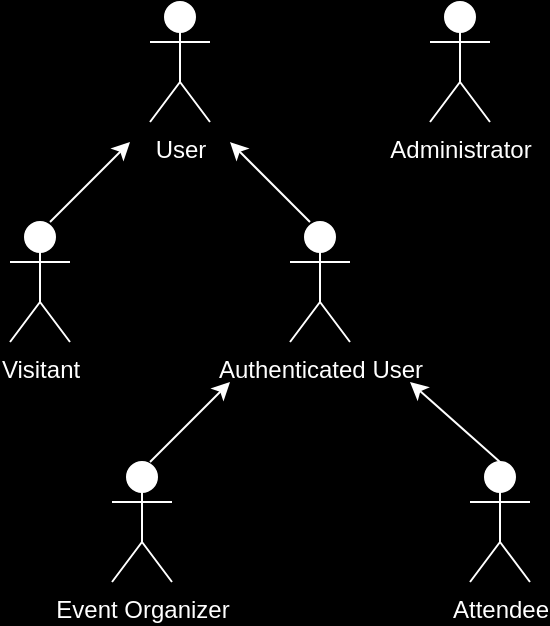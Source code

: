 <mxfile version="21.8.0" type="github">
  <diagram name="Page-1" id="T-q-QK6WSlPgKNuvUnEv">
    <mxGraphModel dx="954" dy="642" grid="1" gridSize="10" guides="1" tooltips="1" connect="1" arrows="1" fold="1" page="1" pageScale="1" pageWidth="850" pageHeight="1100" background="#000000" math="0" shadow="0">
      <root>
        <mxCell id="0" />
        <mxCell id="1" parent="0" />
        <mxCell id="DTFmvOom9XdBedxrRoef-3" value="Authenticated User" style="shape=umlActor;verticalLabelPosition=bottom;verticalAlign=top;html=1;outlineConnect=0;strokeColor=#FFFFFF;fontColor=#FFFFFF;" parent="1" vertex="1">
          <mxGeometry x="320" y="190" width="30" height="60" as="geometry" />
        </mxCell>
        <mxCell id="DTFmvOom9XdBedxrRoef-4" value="Attendee" style="shape=umlActor;verticalLabelPosition=bottom;verticalAlign=top;html=1;outlineConnect=0;strokeColor=#FFFFFF;fontColor=#FFFFFF;" parent="1" vertex="1">
          <mxGeometry x="410" y="310" width="30" height="60" as="geometry" />
        </mxCell>
        <mxCell id="DTFmvOom9XdBedxrRoef-7" value="Event Organizer" style="shape=umlActor;verticalLabelPosition=bottom;verticalAlign=top;html=1;outlineConnect=0;strokeColor=#FFFFFF;fontColor=#FFFFFF;" parent="1" vertex="1">
          <mxGeometry x="231" y="310" width="30" height="60" as="geometry" />
        </mxCell>
        <mxCell id="DTFmvOom9XdBedxrRoef-11" value="Visitant" style="shape=umlActor;verticalLabelPosition=bottom;verticalAlign=top;html=1;outlineConnect=0;fontColor=#FFFFFF;strokeColor=#FFFFFF;" parent="1" vertex="1">
          <mxGeometry x="180" y="190" width="30" height="60" as="geometry" />
        </mxCell>
        <mxCell id="DTFmvOom9XdBedxrRoef-12" value="User" style="shape=umlActor;verticalLabelPosition=bottom;verticalAlign=top;html=1;outlineConnect=0;strokeColor=#FFFFFF;fontColor=#FFFFFF;" parent="1" vertex="1">
          <mxGeometry x="250" y="80" width="30" height="60" as="geometry" />
        </mxCell>
        <mxCell id="DTFmvOom9XdBedxrRoef-13" value="Administrator" style="shape=umlActor;verticalLabelPosition=bottom;verticalAlign=top;html=1;outlineConnect=0;strokeColor=#FFFFFF;fontColor=#FFFFFF;" parent="1" vertex="1">
          <mxGeometry x="390" y="80" width="30" height="60" as="geometry" />
        </mxCell>
        <mxCell id="DTFmvOom9XdBedxrRoef-17" value="" style="endArrow=classic;html=1;rounded=0;exitX=0.5;exitY=0;exitDx=0;exitDy=0;exitPerimeter=0;strokeColor=#FFFFFF;" parent="1" source="DTFmvOom9XdBedxrRoef-4" edge="1">
          <mxGeometry width="50" height="50" relative="1" as="geometry">
            <mxPoint x="330" y="310" as="sourcePoint" />
            <mxPoint x="380" y="270" as="targetPoint" />
          </mxGeometry>
        </mxCell>
        <mxCell id="DTFmvOom9XdBedxrRoef-18" value="" style="endArrow=classic;html=1;rounded=0;strokeColor=#FFFFFF;" parent="1" edge="1">
          <mxGeometry width="50" height="50" relative="1" as="geometry">
            <mxPoint x="250" y="310" as="sourcePoint" />
            <mxPoint x="290" y="270" as="targetPoint" />
          </mxGeometry>
        </mxCell>
        <mxCell id="DTFmvOom9XdBedxrRoef-19" value="" style="endArrow=classic;html=1;rounded=0;strokeColor=#FFFFFF;" parent="1" edge="1">
          <mxGeometry width="50" height="50" relative="1" as="geometry">
            <mxPoint x="330" y="190" as="sourcePoint" />
            <mxPoint x="290" y="150" as="targetPoint" />
          </mxGeometry>
        </mxCell>
        <mxCell id="DTFmvOom9XdBedxrRoef-20" value="" style="endArrow=classic;html=1;rounded=0;strokeColor=#FFFFFF;" parent="1" edge="1">
          <mxGeometry width="50" height="50" relative="1" as="geometry">
            <mxPoint x="200" y="190" as="sourcePoint" />
            <mxPoint x="240" y="150" as="targetPoint" />
          </mxGeometry>
        </mxCell>
      </root>
    </mxGraphModel>
  </diagram>
</mxfile>
